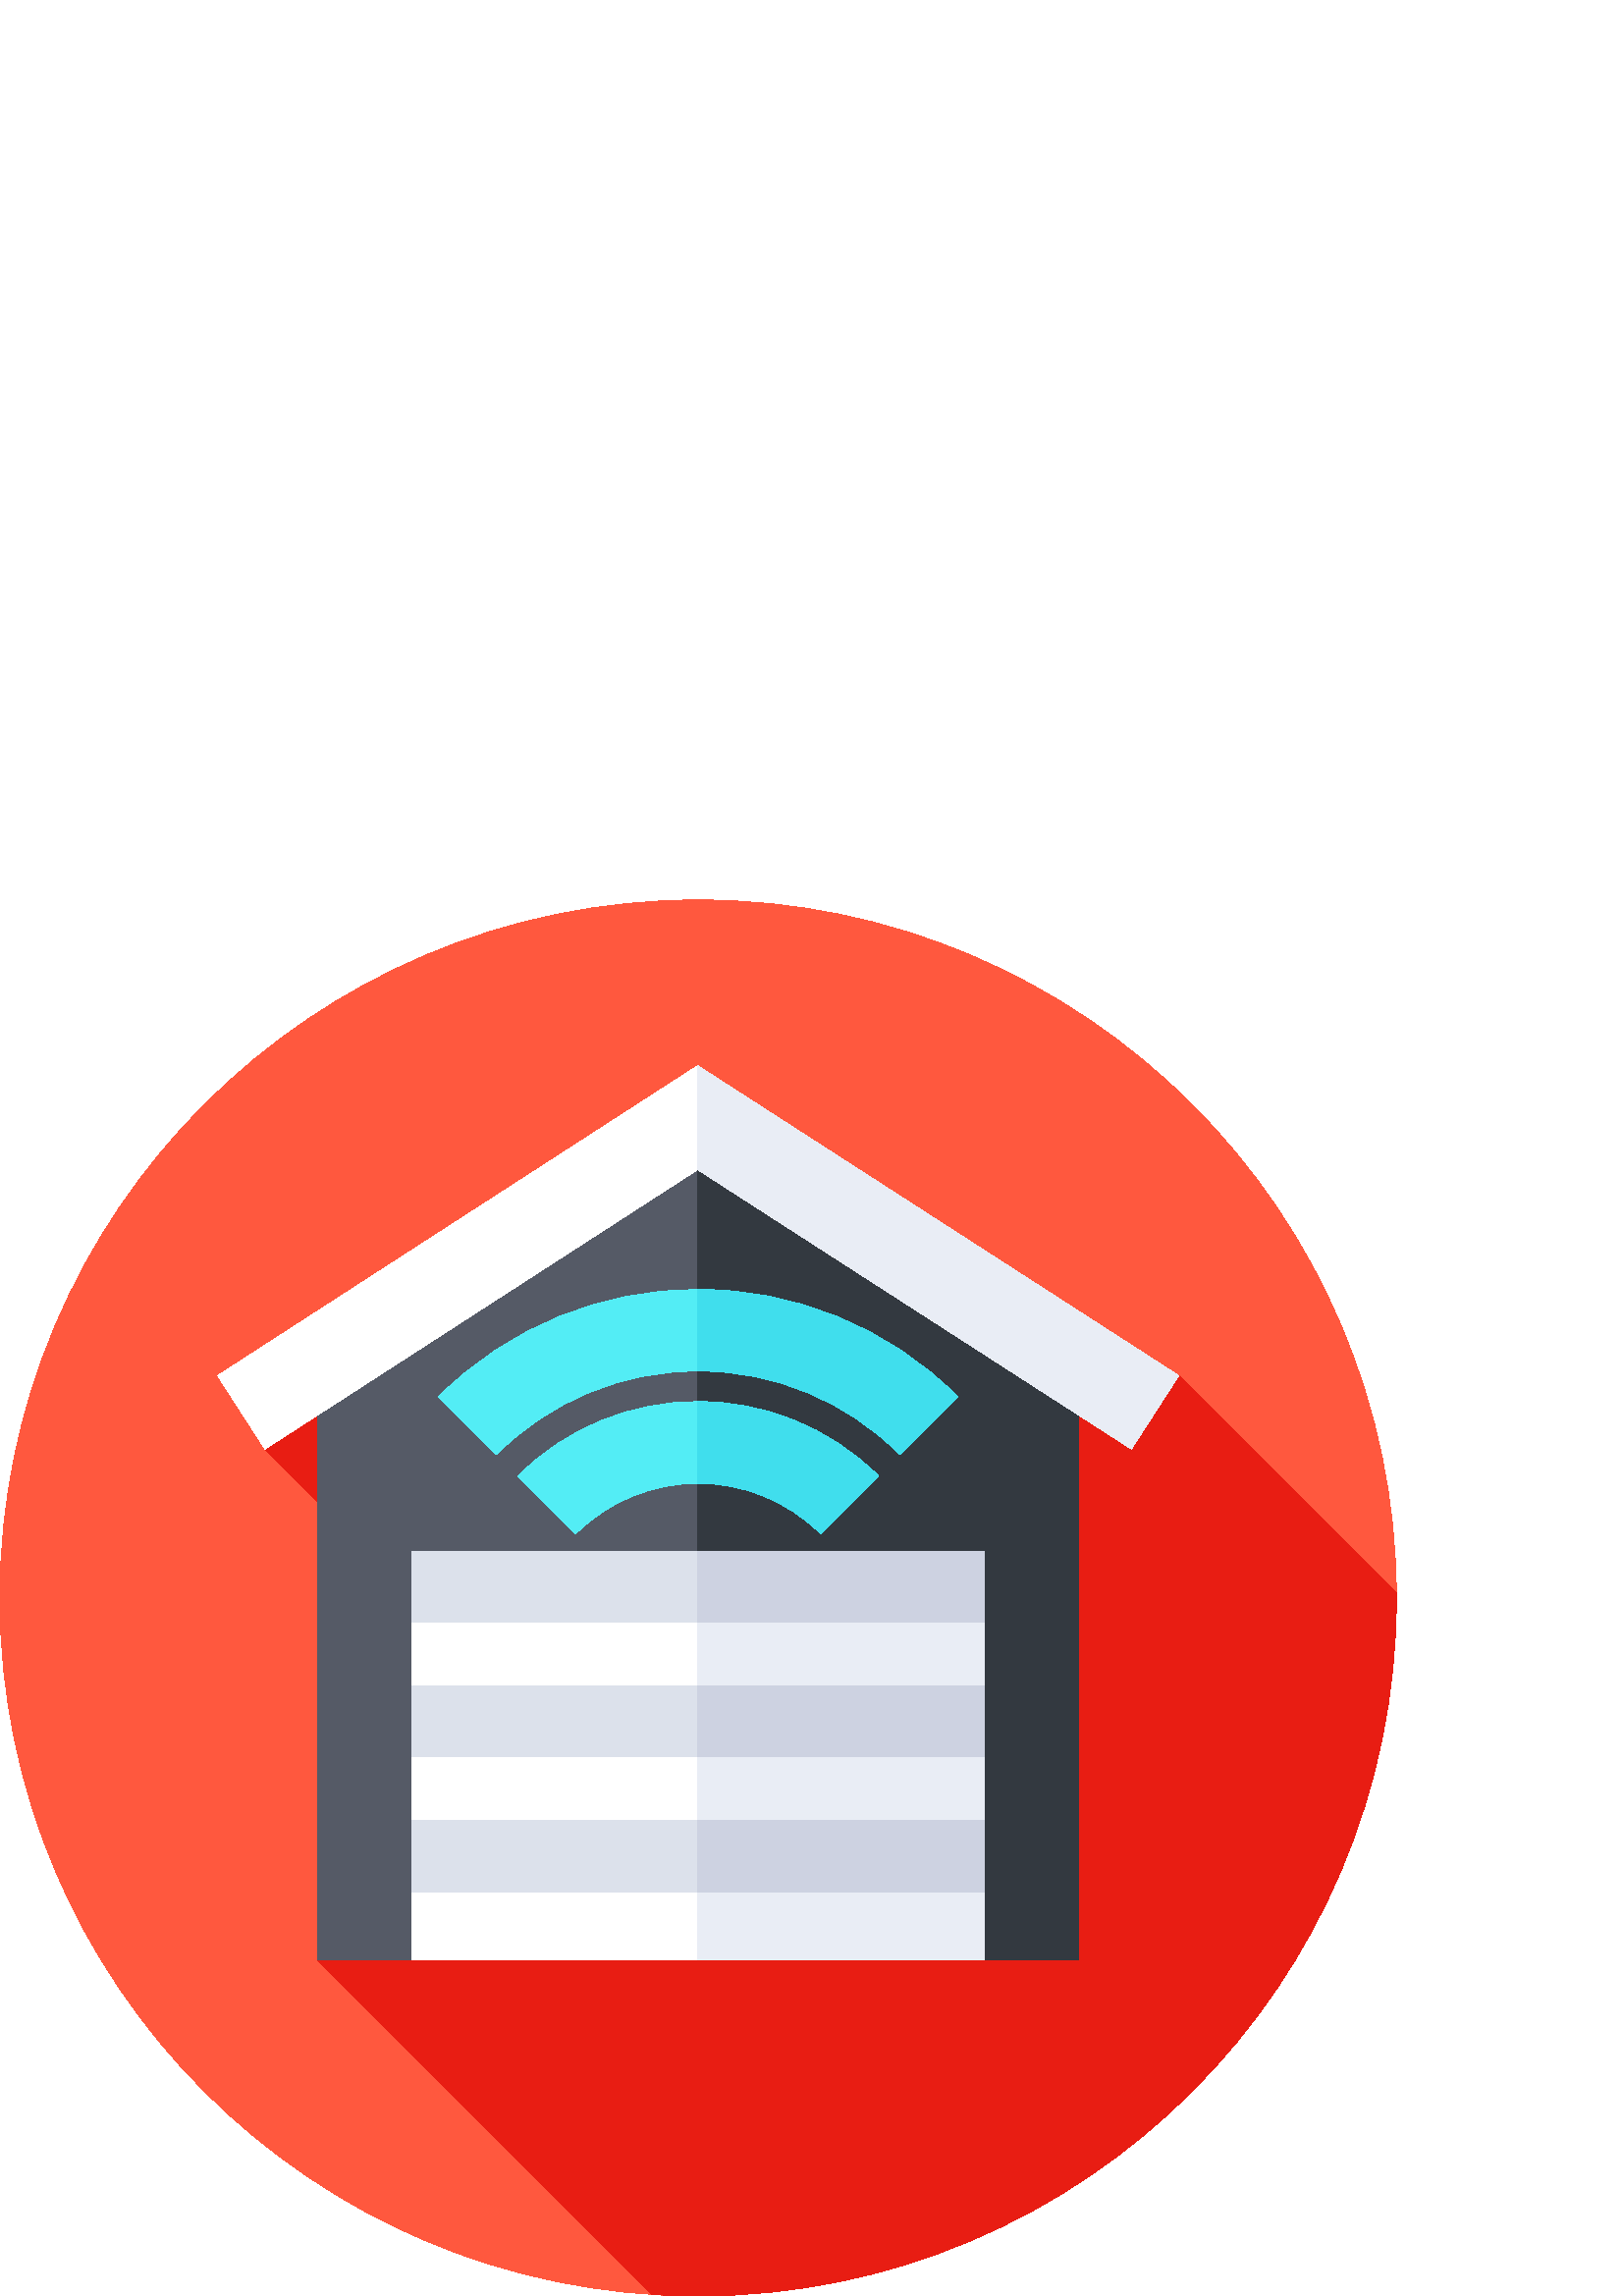 %!PS-Adobe-3.0 EPSF-3.0
%%Pages: 1
%%DocumentData: Clean7Bit
%%LanguageLevel: 2
%%BoundingBox: 0 0 512 512
%%EndComments
%%BeginProlog
save
50 dict begin
/q { gsave } bind def
/Q { grestore } bind def
/cm { 6 array astore concat } bind def
/w { setlinewidth } bind def
/J { setlinecap } bind def
/j { setlinejoin } bind def
/M { setmiterlimit } bind def
/d { setdash } bind def
/m { moveto } bind def
/l { lineto } bind def
/c { curveto } bind def
/h { closepath } bind def
/re { exch dup neg 3 1 roll 5 3 roll moveto 0 rlineto
      0 exch rlineto 0 rlineto closepath } bind def
/S { stroke } bind def
/f { fill } bind def
/f* { eofill } bind def
/n { newpath } bind def
/W { clip } bind def
/W* { eoclip } bind def
/BT { } bind def
/ET { } bind def
/pdfmark where { pop globaldict /?pdfmark /exec load put }
    { globaldict begin /?pdfmark /pop load def /pdfmark
    /cleartomark load def end } ifelse
/BDC { mark 3 1 roll /BDC pdfmark } bind def
/EMC { mark /EMC pdfmark } bind def
/cairo_store_point { /cairo_point_y exch def /cairo_point_x exch def } def
/Tj { show currentpoint cairo_store_point } bind def
/TJ {
  {
    dup
    type /stringtype eq
    { show } { -0.001 mul 0 cairo_font_matrix dtransform rmoveto } ifelse
  } forall
  currentpoint cairo_store_point
} bind def
/cairo_selectfont { cairo_font_matrix aload pop pop pop 0 0 6 array astore
    cairo_font exch selectfont cairo_point_x cairo_point_y moveto } bind def
/Tf { pop /cairo_font exch def /cairo_font_matrix where
      { pop cairo_selectfont } if } bind def
/Td { matrix translate cairo_font_matrix matrix concatmatrix dup
      /cairo_font_matrix exch def dup 4 get exch 5 get cairo_store_point
      /cairo_font where { pop cairo_selectfont } if } bind def
/Tm { 2 copy 8 2 roll 6 array astore /cairo_font_matrix exch def
      cairo_store_point /cairo_font where { pop cairo_selectfont } if } bind def
/g { setgray } bind def
/rg { setrgbcolor } bind def
/d1 { setcachedevice } bind def
%%EndProlog
%%BeginSetup
%%EndSetup
%%Page: 1 1
%%BeginPageSetup
%%PageBoundingBox: 0 0 512 512
%%EndPageSetup
q 0 0 512 512 rectclip q
1 0.345 0.243 rg
512 256 m 512 114.613 397.387 0 256 0 c 114.613 0 0 114.613 0 256 c 0 397.387
 114.613 512 256 512 c 397.387 512 512 397.387 512 256 c h
512 256 m f
0.91 0.114 0.075 rg
512 256 m 512 256.57 511.98 257.137 511.98 257.707 c 432.176 337.512 l 
230.809 407.883 l 97.176 310.621 l 188.035 219.762 l 116.508 123.113 l 239.047
 0.57 l 244.652 0.207 250.301 0 256 0 c 397.387 0 512 114.613 512 256 c 
h
512 256 m f
0.333 0.353 0.4 rg
395.492 123.121 m 116.508 123.121 l 116.508 333.109 l 255.809 423.109 l
 395.492 333.109 l h
395.492 123.121 m f
0.2 0.224 0.251 rg
395.492 333.109 m 255.809 423.109 l 255.809 123.121 l 395.492 123.121 l
 h
395.492 333.109 m f
1 g
414.824 310.629 m 255.809 413.105 l 97.176 310.629 l 79.824 337.52 l 255.809
 451.188 l 432.176 337.52 l h
414.824 310.629 m f
0.914 0.929 0.961 rg
255.809 451.188 m 255.809 412.98 l 255.809 413.105 l 414.824 310.629 l 
432.176 337.52 l h
255.809 451.188 m f
1 g
151.004 273.113 209.992 -149.992 re f
0.863 0.882 0.922 rg
151.004 273.113 209.992 -26.141 re f
151.004 223.785 209.992 -26.141 re f
151.004 174.457 209.992 -26.141 re f
0.914 0.929 0.961 rg
255.809 273.113 105.188 -149.992 re f
0.804 0.824 0.882 rg
255.809 273.113 105.188 -26.141 re f
255.809 223.785 105.188 -26.141 re f
255.809 174.457 105.188 -26.141 re f
0.325 0.929 0.961 rg
330.023 308.574 m 310.25 328.348 283.961 339.234 256 339.234 c 228.039 
339.234 201.75 328.348 181.977 308.574 c 160.766 329.785 l 213.277 382.301
 298.723 382.301 351.234 329.785 c h
330.023 308.574 m f
300.926 279.477 m 276.152 304.246 235.848 304.246 211.074 279.477 c 189.859
 300.691 l 226.328 337.16 285.672 337.16 322.137 300.691 c h
300.926 279.477 m f
0.251 0.871 0.929 rg
255.809 369.172 m 255.809 339.234 l 256 339.234 l 283.961 339.234 310.25
 328.348 330.023 308.574 c 351.234 329.785 l 324.93 356.094 290.363 369.219
 255.809 369.172 c h
255.809 369.172 m f
255.809 328.035 m 255.809 298.051 l 272.145 298.098 288.492 291.91 300.926
 279.477 c 322.141 300.691 l 303.855 318.973 279.824 328.086 255.809 328.035
 c h
255.809 328.035 m f
Q Q
showpage
%%Trailer
end restore
%%EOF
